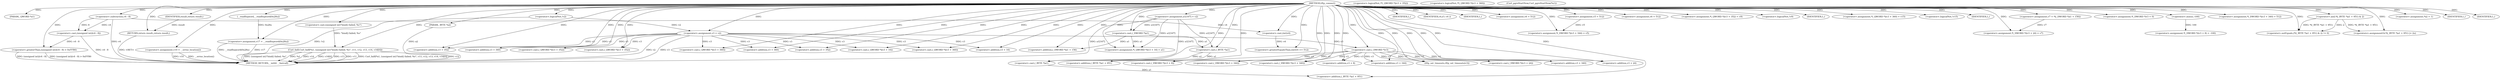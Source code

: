 digraph tftp_connect {  
"1000117" [label = "(METHOD,tftp_connect)" ]
"1000331" [label = "(METHOD_RETURN,__int64 __fastcall)" ]
"1000118" [label = "(PARAM,_QWORD *a1)" ]
"1000119" [label = "(PARAM,_BYTE *a2)" ]
"1000137" [label = "(<operator>.assignment,v17 = __readfsqword(0x28u))" ]
"1000139" [label = "(__readfsqword,__readfsqword(0x28u))" ]
"1000141" [label = "(<operator>.assignment,a1[167] = v2)" ]
"1000147" [label = "(<operator>.logicalNot,!v2)" ]
"1000149" [label = "(IDENTIFIER,L,)" ]
"1000150" [label = "(<operator>.assignment,v3 = v2)" ]
"1000154" [label = "(IDENTIFIER,v4,if ( v4 ))" ]
"1000156" [label = "(IDENTIFIER,L,)" ]
"1000158" [label = "(<operator>.greaterThan,(unsigned int)(v4 - 8) > 0xFFB0)" ]
"1000159" [label = "(<operator>.cast,(unsigned int)(v4 - 8))" ]
"1000161" [label = "(<operator>.subtraction,v4 - 8)" ]
"1000165" [label = "(RETURN,return result;,return result;)" ]
"1000166" [label = "(IDENTIFIER,result,return result;)" ]
"1000167" [label = "(<operator>.assignment,v6 = 512)" ]
"1000171" [label = "(<operator>.greaterEqualsThan,(int)v4 >= 512)" ]
"1000172" [label = "(<operator>.cast,(int)v4)" ]
"1000178" [label = "(<operator>.assignment,v5 = 512)" ]
"1000181" [label = "(<operator>.assignment,v6 = 512)" ]
"1000185" [label = "(<operator>.logicalNot,!*(_QWORD *)(v3 + 352))" ]
"1000187" [label = "(<operator>.cast,(_QWORD *)(v3 + 352))" ]
"1000189" [label = "(<operator>.addition,v3 + 352)" ]
"1000193" [label = "(<operator>.assignment,*(_QWORD *)(v3 + 352) = v9)" ]
"1000195" [label = "(<operator>.cast,(_QWORD *)(v3 + 352))" ]
"1000197" [label = "(<operator>.addition,v3 + 352)" ]
"1000202" [label = "(<operator>.logicalNot,!v9)" ]
"1000204" [label = "(IDENTIFIER,L,)" ]
"1000206" [label = "(<operator>.logicalNot,!*(_QWORD *)(v3 + 360))" ]
"1000208" [label = "(<operator>.cast,(_QWORD *)(v3 + 360))" ]
"1000210" [label = "(<operator>.addition,v3 + 360)" ]
"1000214" [label = "(<operator>.assignment,*(_QWORD *)(v3 + 360) = v15)" ]
"1000216" [label = "(<operator>.cast,(_QWORD *)(v3 + 360))" ]
"1000218" [label = "(<operator>.addition,v3 + 360)" ]
"1000223" [label = "(<operator>.logicalNot,!v15)" ]
"1000225" [label = "(IDENTIFIER,L,)" ]
"1000226" [label = "(<operator>.assignment,v7 = *((_DWORD *)a1 + 156))" ]
"1000229" [label = "(<operator>.addition,(_DWORD *)a1 + 156)" ]
"1000230" [label = "(<operator>.cast,(_DWORD *)a1)" ]
"1000234" [label = "(<operator>.assignment,*(_QWORD *)(v3 + 16) = a1)" ]
"1000236" [label = "(<operator>.cast,(_QWORD *)(v3 + 16))" ]
"1000238" [label = "(<operator>.addition,v3 + 16)" ]
"1000242" [label = "(<operator>.assignment,*(_DWORD *)v3 = 0)" ]
"1000244" [label = "(<operator>.cast,(_DWORD *)v3)" ]
"1000248" [label = "(<operator>.assignment,*(_DWORD *)(v3 + 8) = -100)" ]
"1000250" [label = "(<operator>.cast,(_DWORD *)(v3 + 8))" ]
"1000252" [label = "(<operator>.addition,v3 + 8)" ]
"1000255" [label = "(<operator>.minus,-100)" ]
"1000257" [label = "(<operator>.assignment,*(_DWORD *)(v3 + 340) = 512)" ]
"1000259" [label = "(<operator>.cast,(_DWORD *)(v3 + 340))" ]
"1000261" [label = "(<operator>.addition,v3 + 340)" ]
"1000265" [label = "(<operator>.assignment,*(_DWORD *)(v3 + 344) = v5)" ]
"1000267" [label = "(<operator>.cast,(_DWORD *)(v3 + 344))" ]
"1000269" [label = "(<operator>.addition,v3 + 344)" ]
"1000273" [label = "(<operator>.assignment,*(_DWORD *)(v3 + 24) = v7)" ]
"1000275" [label = "(<operator>.cast,(_DWORD *)(v3 + 24))" ]
"1000277" [label = "(<operator>.addition,v3 + 24)" ]
"1000281" [label = "(tftp_set_timeouts,tftp_set_timeouts(v3))" ]
"1000284" [label = "(<operator>.notEquals,(*((_BYTE *)a1 + 951) & 2) != 0)" ]
"1000285" [label = "(<operator>.and,*((_BYTE *)a1 + 951) & 2)" ]
"1000287" [label = "(<operator>.addition,(_BYTE *)a1 + 951)" ]
"1000288" [label = "(<operator>.cast,(_BYTE *)a1)" ]
"1000296" [label = "(Curl_pgrsStartNow,Curl_pgrsStartNow(*a1))" ]
"1000299" [label = "(<operator>.assignment,*a2 = 1)" ]
"1000303" [label = "(IDENTIFIER,L,)" ]
"1000305" [label = "(<operators>.assignmentOr,*((_BYTE *)a1 + 951) |= 2u)" ]
"1000307" [label = "(<operator>.addition,(_BYTE *)a1 + 951)" ]
"1000308" [label = "(<operator>.cast,(_BYTE *)a1)" ]
"1000314" [label = "(<operator>.assignment,v10 = __errno_location())" ]
"1000317" [label = "(Curl_failf,Curl_failf(*a1, (unsigned int)\"bind() failed; %s\", v11, v12, v13, v14, v16[0]))" ]
"1000320" [label = "(<operator>.cast,(unsigned int)\"bind() failed; %s\")" ]
"1000330" [label = "(IDENTIFIER,L,)" ]
  "1000165" -> "1000331"  [ label = "DDG: <RET>"] 
  "1000317" -> "1000331"  [ label = "DDG: v16[0]"] 
  "1000159" -> "1000331"  [ label = "DDG: v4 - 8"] 
  "1000314" -> "1000331"  [ label = "DDG: __errno_location()"] 
  "1000137" -> "1000331"  [ label = "DDG: __readfsqword(0x28u)"] 
  "1000317" -> "1000331"  [ label = "DDG: v13"] 
  "1000141" -> "1000331"  [ label = "DDG: a1[167]"] 
  "1000317" -> "1000331"  [ label = "DDG: v11"] 
  "1000150" -> "1000331"  [ label = "DDG: v2"] 
  "1000119" -> "1000331"  [ label = "DDG: a2"] 
  "1000147" -> "1000331"  [ label = "DDG: !v2"] 
  "1000158" -> "1000331"  [ label = "DDG: (unsigned int)(v4 - 8) > 0xFFB0"] 
  "1000137" -> "1000331"  [ label = "DDG: v17"] 
  "1000158" -> "1000331"  [ label = "DDG: (unsigned int)(v4 - 8)"] 
  "1000317" -> "1000331"  [ label = "DDG: Curl_failf(*a1, (unsigned int)\"bind() failed; %s\", v11, v12, v13, v14, v16[0])"] 
  "1000314" -> "1000331"  [ label = "DDG: v10"] 
  "1000317" -> "1000331"  [ label = "DDG: v12"] 
  "1000317" -> "1000331"  [ label = "DDG: (unsigned int)\"bind() failed; %s\""] 
  "1000317" -> "1000331"  [ label = "DDG: *a1"] 
  "1000317" -> "1000331"  [ label = "DDG: v14"] 
  "1000161" -> "1000331"  [ label = "DDG: v4"] 
  "1000150" -> "1000331"  [ label = "DDG: v3"] 
  "1000117" -> "1000118"  [ label = "DDG: "] 
  "1000117" -> "1000119"  [ label = "DDG: "] 
  "1000139" -> "1000137"  [ label = "DDG: 0x28u"] 
  "1000117" -> "1000137"  [ label = "DDG: "] 
  "1000117" -> "1000139"  [ label = "DDG: "] 
  "1000117" -> "1000141"  [ label = "DDG: "] 
  "1000117" -> "1000147"  [ label = "DDG: "] 
  "1000117" -> "1000149"  [ label = "DDG: "] 
  "1000147" -> "1000150"  [ label = "DDG: v2"] 
  "1000117" -> "1000150"  [ label = "DDG: "] 
  "1000117" -> "1000154"  [ label = "DDG: "] 
  "1000117" -> "1000156"  [ label = "DDG: "] 
  "1000159" -> "1000158"  [ label = "DDG: v4 - 8"] 
  "1000161" -> "1000159"  [ label = "DDG: v4"] 
  "1000161" -> "1000159"  [ label = "DDG: 8"] 
  "1000117" -> "1000161"  [ label = "DDG: "] 
  "1000117" -> "1000158"  [ label = "DDG: "] 
  "1000166" -> "1000165"  [ label = "DDG: result"] 
  "1000117" -> "1000165"  [ label = "DDG: "] 
  "1000117" -> "1000166"  [ label = "DDG: "] 
  "1000117" -> "1000167"  [ label = "DDG: "] 
  "1000172" -> "1000171"  [ label = "DDG: v4"] 
  "1000161" -> "1000172"  [ label = "DDG: v4"] 
  "1000117" -> "1000172"  [ label = "DDG: "] 
  "1000117" -> "1000171"  [ label = "DDG: "] 
  "1000117" -> "1000178"  [ label = "DDG: "] 
  "1000117" -> "1000181"  [ label = "DDG: "] 
  "1000150" -> "1000187"  [ label = "DDG: v3"] 
  "1000117" -> "1000187"  [ label = "DDG: "] 
  "1000150" -> "1000189"  [ label = "DDG: v3"] 
  "1000117" -> "1000189"  [ label = "DDG: "] 
  "1000117" -> "1000193"  [ label = "DDG: "] 
  "1000117" -> "1000195"  [ label = "DDG: "] 
  "1000150" -> "1000195"  [ label = "DDG: v3"] 
  "1000117" -> "1000197"  [ label = "DDG: "] 
  "1000150" -> "1000197"  [ label = "DDG: v3"] 
  "1000117" -> "1000202"  [ label = "DDG: "] 
  "1000117" -> "1000204"  [ label = "DDG: "] 
  "1000117" -> "1000208"  [ label = "DDG: "] 
  "1000150" -> "1000208"  [ label = "DDG: v3"] 
  "1000117" -> "1000210"  [ label = "DDG: "] 
  "1000150" -> "1000210"  [ label = "DDG: v3"] 
  "1000117" -> "1000214"  [ label = "DDG: "] 
  "1000117" -> "1000216"  [ label = "DDG: "] 
  "1000150" -> "1000216"  [ label = "DDG: v3"] 
  "1000117" -> "1000218"  [ label = "DDG: "] 
  "1000150" -> "1000218"  [ label = "DDG: v3"] 
  "1000117" -> "1000223"  [ label = "DDG: "] 
  "1000117" -> "1000225"  [ label = "DDG: "] 
  "1000117" -> "1000226"  [ label = "DDG: "] 
  "1000230" -> "1000229"  [ label = "DDG: a1"] 
  "1000141" -> "1000230"  [ label = "DDG: a1[167]"] 
  "1000117" -> "1000230"  [ label = "DDG: "] 
  "1000117" -> "1000229"  [ label = "DDG: "] 
  "1000141" -> "1000234"  [ label = "DDG: a1[167]"] 
  "1000230" -> "1000234"  [ label = "DDG: a1"] 
  "1000117" -> "1000234"  [ label = "DDG: "] 
  "1000117" -> "1000236"  [ label = "DDG: "] 
  "1000150" -> "1000236"  [ label = "DDG: v3"] 
  "1000117" -> "1000238"  [ label = "DDG: "] 
  "1000150" -> "1000238"  [ label = "DDG: v3"] 
  "1000117" -> "1000242"  [ label = "DDG: "] 
  "1000117" -> "1000244"  [ label = "DDG: "] 
  "1000150" -> "1000244"  [ label = "DDG: v3"] 
  "1000255" -> "1000248"  [ label = "DDG: 100"] 
  "1000244" -> "1000250"  [ label = "DDG: v3"] 
  "1000117" -> "1000250"  [ label = "DDG: "] 
  "1000244" -> "1000252"  [ label = "DDG: v3"] 
  "1000117" -> "1000252"  [ label = "DDG: "] 
  "1000117" -> "1000255"  [ label = "DDG: "] 
  "1000117" -> "1000257"  [ label = "DDG: "] 
  "1000117" -> "1000259"  [ label = "DDG: "] 
  "1000244" -> "1000259"  [ label = "DDG: v3"] 
  "1000117" -> "1000261"  [ label = "DDG: "] 
  "1000244" -> "1000261"  [ label = "DDG: v3"] 
  "1000178" -> "1000265"  [ label = "DDG: v5"] 
  "1000117" -> "1000265"  [ label = "DDG: "] 
  "1000117" -> "1000267"  [ label = "DDG: "] 
  "1000244" -> "1000267"  [ label = "DDG: v3"] 
  "1000117" -> "1000269"  [ label = "DDG: "] 
  "1000244" -> "1000269"  [ label = "DDG: v3"] 
  "1000226" -> "1000273"  [ label = "DDG: v7"] 
  "1000117" -> "1000273"  [ label = "DDG: "] 
  "1000117" -> "1000275"  [ label = "DDG: "] 
  "1000244" -> "1000275"  [ label = "DDG: v3"] 
  "1000117" -> "1000277"  [ label = "DDG: "] 
  "1000244" -> "1000277"  [ label = "DDG: v3"] 
  "1000117" -> "1000281"  [ label = "DDG: "] 
  "1000244" -> "1000281"  [ label = "DDG: v3"] 
  "1000285" -> "1000284"  [ label = "DDG: *((_BYTE *)a1 + 951)"] 
  "1000285" -> "1000284"  [ label = "DDG: 2"] 
  "1000288" -> "1000287"  [ label = "DDG: a1"] 
  "1000141" -> "1000288"  [ label = "DDG: a1[167]"] 
  "1000117" -> "1000288"  [ label = "DDG: "] 
  "1000230" -> "1000288"  [ label = "DDG: a1"] 
  "1000117" -> "1000287"  [ label = "DDG: "] 
  "1000117" -> "1000285"  [ label = "DDG: "] 
  "1000117" -> "1000284"  [ label = "DDG: "] 
  "1000117" -> "1000299"  [ label = "DDG: "] 
  "1000117" -> "1000303"  [ label = "DDG: "] 
  "1000117" -> "1000305"  [ label = "DDG: "] 
  "1000285" -> "1000305"  [ label = "DDG: *((_BYTE *)a1 + 951)"] 
  "1000308" -> "1000307"  [ label = "DDG: a1"] 
  "1000141" -> "1000308"  [ label = "DDG: a1[167]"] 
  "1000288" -> "1000308"  [ label = "DDG: a1"] 
  "1000117" -> "1000308"  [ label = "DDG: "] 
  "1000117" -> "1000307"  [ label = "DDG: "] 
  "1000117" -> "1000314"  [ label = "DDG: "] 
  "1000320" -> "1000317"  [ label = "DDG: \"bind() failed; %s\""] 
  "1000117" -> "1000320"  [ label = "DDG: "] 
  "1000117" -> "1000317"  [ label = "DDG: "] 
  "1000117" -> "1000330"  [ label = "DDG: "] 
}

